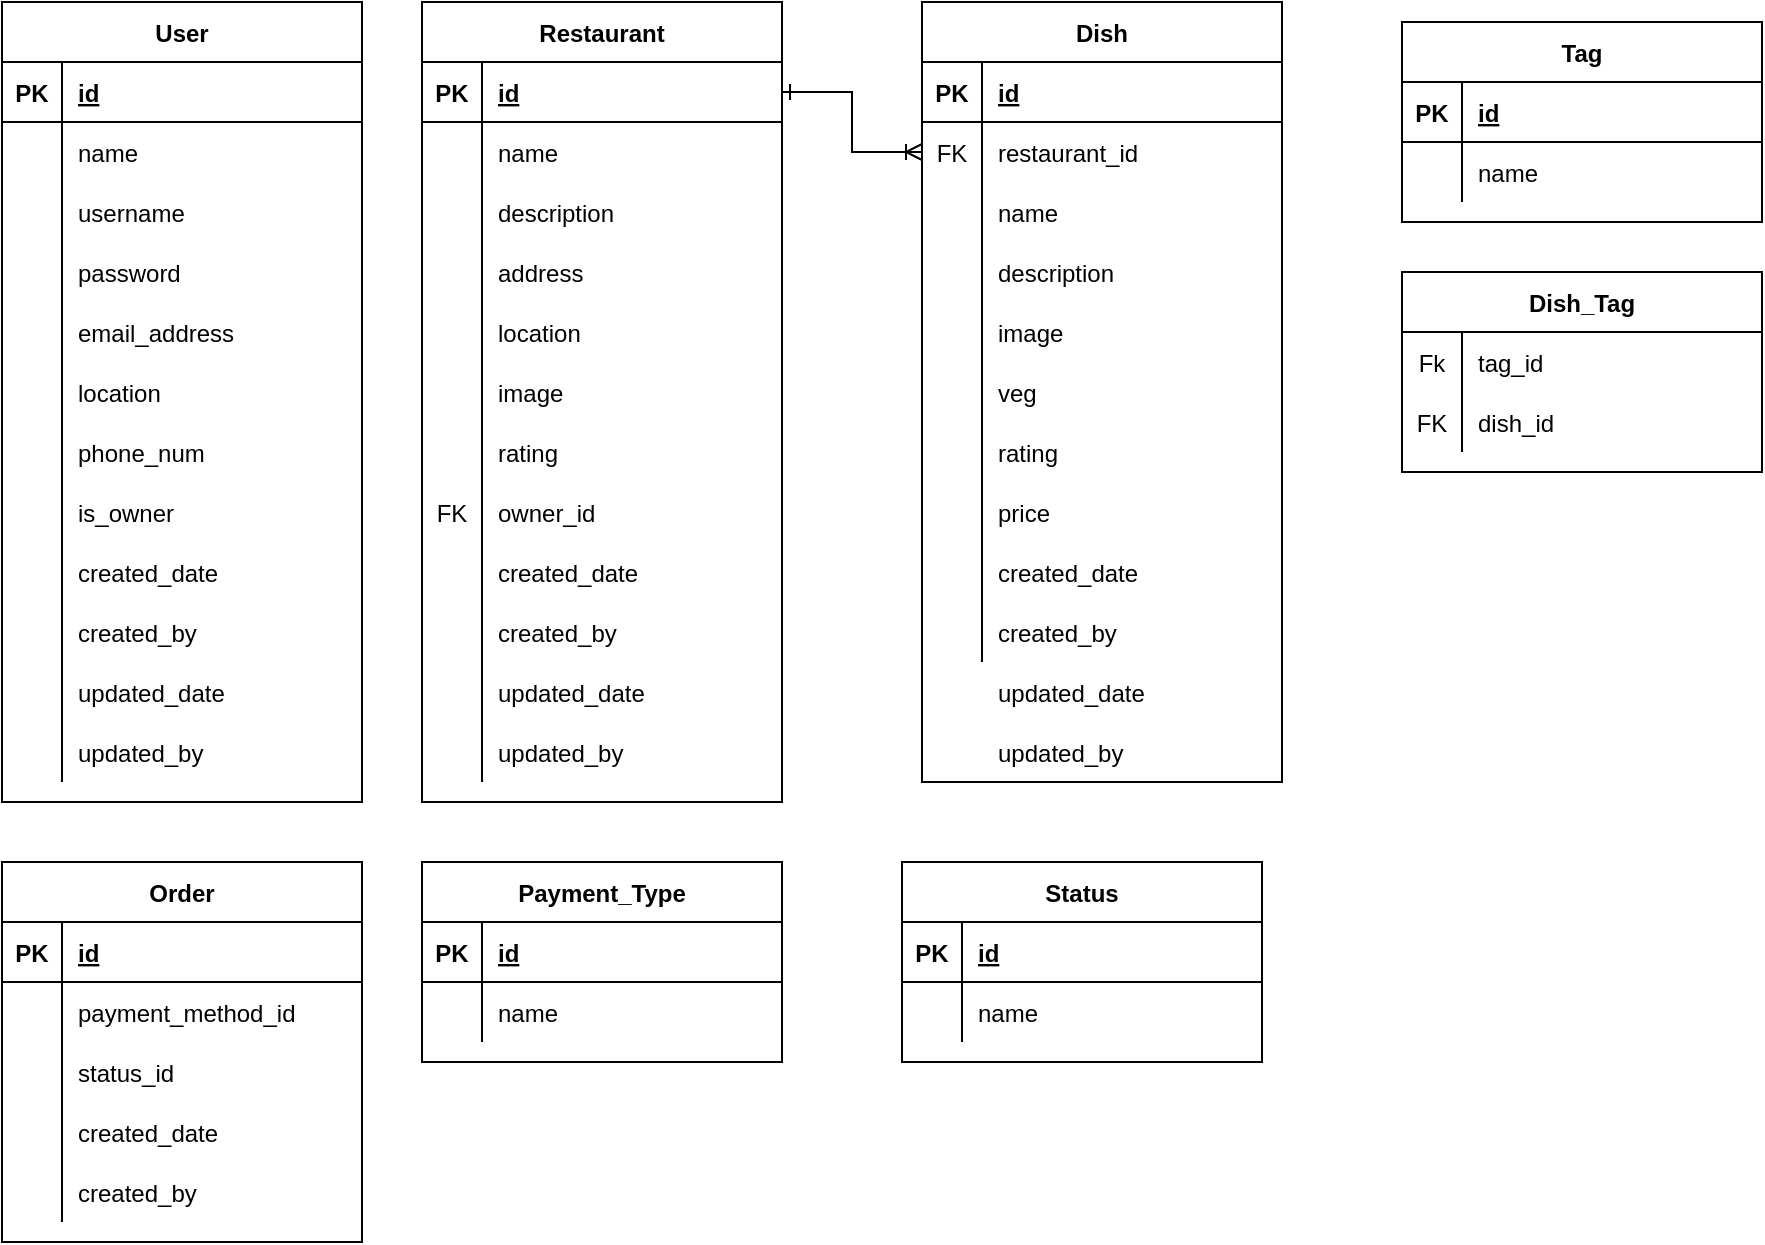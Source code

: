 <mxfile version="14.9.6" type="device"><diagram id="C5RBs43oDa-KdzZeNtuy" name="Page-1"><mxGraphModel dx="868" dy="482" grid="1" gridSize="10" guides="1" tooltips="1" connect="1" arrows="1" fold="1" page="1" pageScale="1" pageWidth="827" pageHeight="1169" math="0" shadow="0"><root><mxCell id="WIyWlLk6GJQsqaUBKTNV-0"/><mxCell id="WIyWlLk6GJQsqaUBKTNV-1" parent="WIyWlLk6GJQsqaUBKTNV-0"/><mxCell id="kTjpknRmff8qgDWL8AG6-32" value="User" style="shape=table;startSize=30;container=1;collapsible=1;childLayout=tableLayout;fixedRows=1;rowLines=0;fontStyle=1;align=center;resizeLast=1;" parent="WIyWlLk6GJQsqaUBKTNV-1" vertex="1"><mxGeometry x="60" y="10" width="180" height="400" as="geometry"/></mxCell><mxCell id="kTjpknRmff8qgDWL8AG6-33" value="" style="shape=partialRectangle;collapsible=0;dropTarget=0;pointerEvents=0;fillColor=none;top=0;left=0;bottom=1;right=0;points=[[0,0.5],[1,0.5]];portConstraint=eastwest;" parent="kTjpknRmff8qgDWL8AG6-32" vertex="1"><mxGeometry y="30" width="180" height="30" as="geometry"/></mxCell><mxCell id="kTjpknRmff8qgDWL8AG6-34" value="PK" style="shape=partialRectangle;connectable=0;fillColor=none;top=0;left=0;bottom=0;right=0;fontStyle=1;overflow=hidden;" parent="kTjpknRmff8qgDWL8AG6-33" vertex="1"><mxGeometry width="30" height="30" as="geometry"/></mxCell><mxCell id="kTjpknRmff8qgDWL8AG6-35" value="id" style="shape=partialRectangle;connectable=0;fillColor=none;top=0;left=0;bottom=0;right=0;align=left;spacingLeft=6;fontStyle=5;overflow=hidden;" parent="kTjpknRmff8qgDWL8AG6-33" vertex="1"><mxGeometry x="30" width="150" height="30" as="geometry"/></mxCell><mxCell id="kTjpknRmff8qgDWL8AG6-36" value="" style="shape=partialRectangle;collapsible=0;dropTarget=0;pointerEvents=0;fillColor=none;top=0;left=0;bottom=0;right=0;points=[[0,0.5],[1,0.5]];portConstraint=eastwest;" parent="kTjpknRmff8qgDWL8AG6-32" vertex="1"><mxGeometry y="60" width="180" height="30" as="geometry"/></mxCell><mxCell id="kTjpknRmff8qgDWL8AG6-37" value="" style="shape=partialRectangle;connectable=0;fillColor=none;top=0;left=0;bottom=0;right=0;editable=1;overflow=hidden;" parent="kTjpknRmff8qgDWL8AG6-36" vertex="1"><mxGeometry width="30" height="30" as="geometry"/></mxCell><mxCell id="kTjpknRmff8qgDWL8AG6-38" value="name" style="shape=partialRectangle;connectable=0;fillColor=none;top=0;left=0;bottom=0;right=0;align=left;spacingLeft=6;overflow=hidden;" parent="kTjpknRmff8qgDWL8AG6-36" vertex="1"><mxGeometry x="30" width="150" height="30" as="geometry"/></mxCell><mxCell id="kTjpknRmff8qgDWL8AG6-39" value="" style="shape=partialRectangle;collapsible=0;dropTarget=0;pointerEvents=0;fillColor=none;top=0;left=0;bottom=0;right=0;points=[[0,0.5],[1,0.5]];portConstraint=eastwest;" parent="kTjpknRmff8qgDWL8AG6-32" vertex="1"><mxGeometry y="90" width="180" height="30" as="geometry"/></mxCell><mxCell id="kTjpknRmff8qgDWL8AG6-40" value="" style="shape=partialRectangle;connectable=0;fillColor=none;top=0;left=0;bottom=0;right=0;editable=1;overflow=hidden;" parent="kTjpknRmff8qgDWL8AG6-39" vertex="1"><mxGeometry width="30" height="30" as="geometry"/></mxCell><mxCell id="kTjpknRmff8qgDWL8AG6-41" value="username" style="shape=partialRectangle;connectable=0;fillColor=none;top=0;left=0;bottom=0;right=0;align=left;spacingLeft=6;overflow=hidden;" parent="kTjpknRmff8qgDWL8AG6-39" vertex="1"><mxGeometry x="30" width="150" height="30" as="geometry"/></mxCell><mxCell id="kTjpknRmff8qgDWL8AG6-42" value="" style="shape=partialRectangle;collapsible=0;dropTarget=0;pointerEvents=0;fillColor=none;top=0;left=0;bottom=0;right=0;points=[[0,0.5],[1,0.5]];portConstraint=eastwest;" parent="kTjpknRmff8qgDWL8AG6-32" vertex="1"><mxGeometry y="120" width="180" height="30" as="geometry"/></mxCell><mxCell id="kTjpknRmff8qgDWL8AG6-43" value="" style="shape=partialRectangle;connectable=0;fillColor=none;top=0;left=0;bottom=0;right=0;editable=1;overflow=hidden;" parent="kTjpknRmff8qgDWL8AG6-42" vertex="1"><mxGeometry width="30" height="30" as="geometry"/></mxCell><mxCell id="kTjpknRmff8qgDWL8AG6-44" value="password" style="shape=partialRectangle;connectable=0;fillColor=none;top=0;left=0;bottom=0;right=0;align=left;spacingLeft=6;overflow=hidden;" parent="kTjpknRmff8qgDWL8AG6-42" vertex="1"><mxGeometry x="30" width="150" height="30" as="geometry"/></mxCell><mxCell id="kTjpknRmff8qgDWL8AG6-45" style="shape=partialRectangle;collapsible=0;dropTarget=0;pointerEvents=0;fillColor=none;top=0;left=0;bottom=0;right=0;points=[[0,0.5],[1,0.5]];portConstraint=eastwest;" parent="kTjpknRmff8qgDWL8AG6-32" vertex="1"><mxGeometry y="150" width="180" height="30" as="geometry"/></mxCell><mxCell id="kTjpknRmff8qgDWL8AG6-46" style="shape=partialRectangle;connectable=0;fillColor=none;top=0;left=0;bottom=0;right=0;editable=1;overflow=hidden;" parent="kTjpknRmff8qgDWL8AG6-45" vertex="1"><mxGeometry width="30" height="30" as="geometry"/></mxCell><mxCell id="kTjpknRmff8qgDWL8AG6-47" value="email_address" style="shape=partialRectangle;connectable=0;fillColor=none;top=0;left=0;bottom=0;right=0;align=left;spacingLeft=6;overflow=hidden;" parent="kTjpknRmff8qgDWL8AG6-45" vertex="1"><mxGeometry x="30" width="150" height="30" as="geometry"/></mxCell><mxCell id="kTjpknRmff8qgDWL8AG6-94" style="shape=partialRectangle;collapsible=0;dropTarget=0;pointerEvents=0;fillColor=none;top=0;left=0;bottom=0;right=0;points=[[0,0.5],[1,0.5]];portConstraint=eastwest;" parent="kTjpknRmff8qgDWL8AG6-32" vertex="1"><mxGeometry y="180" width="180" height="30" as="geometry"/></mxCell><mxCell id="kTjpknRmff8qgDWL8AG6-95" style="shape=partialRectangle;connectable=0;fillColor=none;top=0;left=0;bottom=0;right=0;editable=1;overflow=hidden;" parent="kTjpknRmff8qgDWL8AG6-94" vertex="1"><mxGeometry width="30" height="30" as="geometry"/></mxCell><mxCell id="kTjpknRmff8qgDWL8AG6-96" value="location" style="shape=partialRectangle;connectable=0;fillColor=none;top=0;left=0;bottom=0;right=0;align=left;spacingLeft=6;overflow=hidden;" parent="kTjpknRmff8qgDWL8AG6-94" vertex="1"><mxGeometry x="30" width="150" height="30" as="geometry"/></mxCell><mxCell id="kTjpknRmff8qgDWL8AG6-48" style="shape=partialRectangle;collapsible=0;dropTarget=0;pointerEvents=0;fillColor=none;top=0;left=0;bottom=0;right=0;points=[[0,0.5],[1,0.5]];portConstraint=eastwest;" parent="kTjpknRmff8qgDWL8AG6-32" vertex="1"><mxGeometry y="210" width="180" height="30" as="geometry"/></mxCell><mxCell id="kTjpknRmff8qgDWL8AG6-49" style="shape=partialRectangle;connectable=0;fillColor=none;top=0;left=0;bottom=0;right=0;editable=1;overflow=hidden;" parent="kTjpknRmff8qgDWL8AG6-48" vertex="1"><mxGeometry width="30" height="30" as="geometry"/></mxCell><mxCell id="kTjpknRmff8qgDWL8AG6-50" value="phone_num" style="shape=partialRectangle;connectable=0;fillColor=none;top=0;left=0;bottom=0;right=0;align=left;spacingLeft=6;overflow=hidden;" parent="kTjpknRmff8qgDWL8AG6-48" vertex="1"><mxGeometry x="30" width="150" height="30" as="geometry"/></mxCell><mxCell id="kTjpknRmff8qgDWL8AG6-200" style="shape=partialRectangle;collapsible=0;dropTarget=0;pointerEvents=0;fillColor=none;top=0;left=0;bottom=0;right=0;points=[[0,0.5],[1,0.5]];portConstraint=eastwest;" parent="kTjpknRmff8qgDWL8AG6-32" vertex="1"><mxGeometry y="240" width="180" height="30" as="geometry"/></mxCell><mxCell id="kTjpknRmff8qgDWL8AG6-201" style="shape=partialRectangle;connectable=0;fillColor=none;top=0;left=0;bottom=0;right=0;editable=1;overflow=hidden;" parent="kTjpknRmff8qgDWL8AG6-200" vertex="1"><mxGeometry width="30" height="30" as="geometry"/></mxCell><mxCell id="kTjpknRmff8qgDWL8AG6-202" value="is_owner" style="shape=partialRectangle;connectable=0;fillColor=none;top=0;left=0;bottom=0;right=0;align=left;spacingLeft=6;overflow=hidden;" parent="kTjpknRmff8qgDWL8AG6-200" vertex="1"><mxGeometry x="30" width="150" height="30" as="geometry"/></mxCell><mxCell id="kTjpknRmff8qgDWL8AG6-51" style="shape=partialRectangle;collapsible=0;dropTarget=0;pointerEvents=0;fillColor=none;top=0;left=0;bottom=0;right=0;points=[[0,0.5],[1,0.5]];portConstraint=eastwest;" parent="kTjpknRmff8qgDWL8AG6-32" vertex="1"><mxGeometry y="270" width="180" height="30" as="geometry"/></mxCell><mxCell id="kTjpknRmff8qgDWL8AG6-52" style="shape=partialRectangle;connectable=0;fillColor=none;top=0;left=0;bottom=0;right=0;editable=1;overflow=hidden;" parent="kTjpknRmff8qgDWL8AG6-51" vertex="1"><mxGeometry width="30" height="30" as="geometry"/></mxCell><mxCell id="kTjpknRmff8qgDWL8AG6-53" value="created_date" style="shape=partialRectangle;connectable=0;fillColor=none;top=0;left=0;bottom=0;right=0;align=left;spacingLeft=6;overflow=hidden;" parent="kTjpknRmff8qgDWL8AG6-51" vertex="1"><mxGeometry x="30" width="150" height="30" as="geometry"/></mxCell><mxCell id="kTjpknRmff8qgDWL8AG6-54" style="shape=partialRectangle;collapsible=0;dropTarget=0;pointerEvents=0;fillColor=none;top=0;left=0;bottom=0;right=0;points=[[0,0.5],[1,0.5]];portConstraint=eastwest;" parent="kTjpknRmff8qgDWL8AG6-32" vertex="1"><mxGeometry y="300" width="180" height="30" as="geometry"/></mxCell><mxCell id="kTjpknRmff8qgDWL8AG6-55" style="shape=partialRectangle;connectable=0;fillColor=none;top=0;left=0;bottom=0;right=0;editable=1;overflow=hidden;" parent="kTjpknRmff8qgDWL8AG6-54" vertex="1"><mxGeometry width="30" height="30" as="geometry"/></mxCell><mxCell id="kTjpknRmff8qgDWL8AG6-56" value="created_by" style="shape=partialRectangle;connectable=0;fillColor=none;top=0;left=0;bottom=0;right=0;align=left;spacingLeft=6;overflow=hidden;" parent="kTjpknRmff8qgDWL8AG6-54" vertex="1"><mxGeometry x="30" width="150" height="30" as="geometry"/></mxCell><mxCell id="kTjpknRmff8qgDWL8AG6-57" style="shape=partialRectangle;collapsible=0;dropTarget=0;pointerEvents=0;fillColor=none;top=0;left=0;bottom=0;right=0;points=[[0,0.5],[1,0.5]];portConstraint=eastwest;" parent="kTjpknRmff8qgDWL8AG6-32" vertex="1"><mxGeometry y="330" width="180" height="30" as="geometry"/></mxCell><mxCell id="kTjpknRmff8qgDWL8AG6-58" style="shape=partialRectangle;connectable=0;fillColor=none;top=0;left=0;bottom=0;right=0;editable=1;overflow=hidden;" parent="kTjpknRmff8qgDWL8AG6-57" vertex="1"><mxGeometry width="30" height="30" as="geometry"/></mxCell><mxCell id="kTjpknRmff8qgDWL8AG6-59" value="updated_date" style="shape=partialRectangle;connectable=0;fillColor=none;top=0;left=0;bottom=0;right=0;align=left;spacingLeft=6;overflow=hidden;" parent="kTjpknRmff8qgDWL8AG6-57" vertex="1"><mxGeometry x="30" width="150" height="30" as="geometry"/></mxCell><mxCell id="kTjpknRmff8qgDWL8AG6-60" style="shape=partialRectangle;collapsible=0;dropTarget=0;pointerEvents=0;fillColor=none;top=0;left=0;bottom=0;right=0;points=[[0,0.5],[1,0.5]];portConstraint=eastwest;" parent="kTjpknRmff8qgDWL8AG6-32" vertex="1"><mxGeometry y="360" width="180" height="30" as="geometry"/></mxCell><mxCell id="kTjpknRmff8qgDWL8AG6-61" style="shape=partialRectangle;connectable=0;fillColor=none;top=0;left=0;bottom=0;right=0;editable=1;overflow=hidden;" parent="kTjpknRmff8qgDWL8AG6-60" vertex="1"><mxGeometry width="30" height="30" as="geometry"/></mxCell><mxCell id="kTjpknRmff8qgDWL8AG6-62" value="updated_by" style="shape=partialRectangle;connectable=0;fillColor=none;top=0;left=0;bottom=0;right=0;align=left;spacingLeft=6;overflow=hidden;" parent="kTjpknRmff8qgDWL8AG6-60" vertex="1"><mxGeometry x="30" width="150" height="30" as="geometry"/></mxCell><mxCell id="kTjpknRmff8qgDWL8AG6-63" value="Restaurant" style="shape=table;startSize=30;container=1;collapsible=1;childLayout=tableLayout;fixedRows=1;rowLines=0;fontStyle=1;align=center;resizeLast=1;" parent="WIyWlLk6GJQsqaUBKTNV-1" vertex="1"><mxGeometry x="270" y="10" width="180" height="400" as="geometry"/></mxCell><mxCell id="kTjpknRmff8qgDWL8AG6-64" value="" style="shape=partialRectangle;collapsible=0;dropTarget=0;pointerEvents=0;fillColor=none;top=0;left=0;bottom=1;right=0;points=[[0,0.5],[1,0.5]];portConstraint=eastwest;" parent="kTjpknRmff8qgDWL8AG6-63" vertex="1"><mxGeometry y="30" width="180" height="30" as="geometry"/></mxCell><mxCell id="kTjpknRmff8qgDWL8AG6-65" value="PK" style="shape=partialRectangle;connectable=0;fillColor=none;top=0;left=0;bottom=0;right=0;fontStyle=1;overflow=hidden;" parent="kTjpknRmff8qgDWL8AG6-64" vertex="1"><mxGeometry width="30" height="30" as="geometry"/></mxCell><mxCell id="kTjpknRmff8qgDWL8AG6-66" value="id" style="shape=partialRectangle;connectable=0;fillColor=none;top=0;left=0;bottom=0;right=0;align=left;spacingLeft=6;fontStyle=5;overflow=hidden;" parent="kTjpknRmff8qgDWL8AG6-64" vertex="1"><mxGeometry x="30" width="150" height="30" as="geometry"/></mxCell><mxCell id="kTjpknRmff8qgDWL8AG6-67" value="" style="shape=partialRectangle;collapsible=0;dropTarget=0;pointerEvents=0;fillColor=none;top=0;left=0;bottom=0;right=0;points=[[0,0.5],[1,0.5]];portConstraint=eastwest;" parent="kTjpknRmff8qgDWL8AG6-63" vertex="1"><mxGeometry y="60" width="180" height="30" as="geometry"/></mxCell><mxCell id="kTjpknRmff8qgDWL8AG6-68" value="" style="shape=partialRectangle;connectable=0;fillColor=none;top=0;left=0;bottom=0;right=0;editable=1;overflow=hidden;" parent="kTjpknRmff8qgDWL8AG6-67" vertex="1"><mxGeometry width="30" height="30" as="geometry"/></mxCell><mxCell id="kTjpknRmff8qgDWL8AG6-69" value="name" style="shape=partialRectangle;connectable=0;fillColor=none;top=0;left=0;bottom=0;right=0;align=left;spacingLeft=6;overflow=hidden;" parent="kTjpknRmff8qgDWL8AG6-67" vertex="1"><mxGeometry x="30" width="150" height="30" as="geometry"/></mxCell><mxCell id="kTjpknRmff8qgDWL8AG6-70" value="" style="shape=partialRectangle;collapsible=0;dropTarget=0;pointerEvents=0;fillColor=none;top=0;left=0;bottom=0;right=0;points=[[0,0.5],[1,0.5]];portConstraint=eastwest;" parent="kTjpknRmff8qgDWL8AG6-63" vertex="1"><mxGeometry y="90" width="180" height="30" as="geometry"/></mxCell><mxCell id="kTjpknRmff8qgDWL8AG6-71" value="" style="shape=partialRectangle;connectable=0;fillColor=none;top=0;left=0;bottom=0;right=0;editable=1;overflow=hidden;" parent="kTjpknRmff8qgDWL8AG6-70" vertex="1"><mxGeometry width="30" height="30" as="geometry"/></mxCell><mxCell id="kTjpknRmff8qgDWL8AG6-72" value="description" style="shape=partialRectangle;connectable=0;fillColor=none;top=0;left=0;bottom=0;right=0;align=left;spacingLeft=6;overflow=hidden;" parent="kTjpknRmff8qgDWL8AG6-70" vertex="1"><mxGeometry x="30" width="150" height="30" as="geometry"/></mxCell><mxCell id="kTjpknRmff8qgDWL8AG6-73" value="" style="shape=partialRectangle;collapsible=0;dropTarget=0;pointerEvents=0;fillColor=none;top=0;left=0;bottom=0;right=0;points=[[0,0.5],[1,0.5]];portConstraint=eastwest;" parent="kTjpknRmff8qgDWL8AG6-63" vertex="1"><mxGeometry y="120" width="180" height="30" as="geometry"/></mxCell><mxCell id="kTjpknRmff8qgDWL8AG6-74" value="" style="shape=partialRectangle;connectable=0;fillColor=none;top=0;left=0;bottom=0;right=0;editable=1;overflow=hidden;" parent="kTjpknRmff8qgDWL8AG6-73" vertex="1"><mxGeometry width="30" height="30" as="geometry"/></mxCell><mxCell id="kTjpknRmff8qgDWL8AG6-75" value="address" style="shape=partialRectangle;connectable=0;fillColor=none;top=0;left=0;bottom=0;right=0;align=left;spacingLeft=6;overflow=hidden;" parent="kTjpknRmff8qgDWL8AG6-73" vertex="1"><mxGeometry x="30" width="150" height="30" as="geometry"/></mxCell><mxCell id="kTjpknRmff8qgDWL8AG6-283" style="shape=partialRectangle;collapsible=0;dropTarget=0;pointerEvents=0;fillColor=none;top=0;left=0;bottom=0;right=0;points=[[0,0.5],[1,0.5]];portConstraint=eastwest;" parent="kTjpknRmff8qgDWL8AG6-63" vertex="1"><mxGeometry y="150" width="180" height="30" as="geometry"/></mxCell><mxCell id="kTjpknRmff8qgDWL8AG6-284" style="shape=partialRectangle;connectable=0;fillColor=none;top=0;left=0;bottom=0;right=0;editable=1;overflow=hidden;" parent="kTjpknRmff8qgDWL8AG6-283" vertex="1"><mxGeometry width="30" height="30" as="geometry"/></mxCell><mxCell id="kTjpknRmff8qgDWL8AG6-285" value="location" style="shape=partialRectangle;connectable=0;fillColor=none;top=0;left=0;bottom=0;right=0;align=left;spacingLeft=6;overflow=hidden;" parent="kTjpknRmff8qgDWL8AG6-283" vertex="1"><mxGeometry x="30" width="150" height="30" as="geometry"/></mxCell><mxCell id="kTjpknRmff8qgDWL8AG6-76" style="shape=partialRectangle;collapsible=0;dropTarget=0;pointerEvents=0;fillColor=none;top=0;left=0;bottom=0;right=0;points=[[0,0.5],[1,0.5]];portConstraint=eastwest;" parent="kTjpknRmff8qgDWL8AG6-63" vertex="1"><mxGeometry y="180" width="180" height="30" as="geometry"/></mxCell><mxCell id="kTjpknRmff8qgDWL8AG6-77" style="shape=partialRectangle;connectable=0;fillColor=none;top=0;left=0;bottom=0;right=0;editable=1;overflow=hidden;" parent="kTjpknRmff8qgDWL8AG6-76" vertex="1"><mxGeometry width="30" height="30" as="geometry"/></mxCell><mxCell id="kTjpknRmff8qgDWL8AG6-78" value="image" style="shape=partialRectangle;connectable=0;fillColor=none;top=0;left=0;bottom=0;right=0;align=left;spacingLeft=6;overflow=hidden;" parent="kTjpknRmff8qgDWL8AG6-76" vertex="1"><mxGeometry x="30" width="150" height="30" as="geometry"/></mxCell><mxCell id="kTjpknRmff8qgDWL8AG6-79" style="shape=partialRectangle;collapsible=0;dropTarget=0;pointerEvents=0;fillColor=none;top=0;left=0;bottom=0;right=0;points=[[0,0.5],[1,0.5]];portConstraint=eastwest;" parent="kTjpknRmff8qgDWL8AG6-63" vertex="1"><mxGeometry y="210" width="180" height="30" as="geometry"/></mxCell><mxCell id="kTjpknRmff8qgDWL8AG6-80" style="shape=partialRectangle;connectable=0;fillColor=none;top=0;left=0;bottom=0;right=0;editable=1;overflow=hidden;" parent="kTjpknRmff8qgDWL8AG6-79" vertex="1"><mxGeometry width="30" height="30" as="geometry"/></mxCell><mxCell id="kTjpknRmff8qgDWL8AG6-81" value="rating" style="shape=partialRectangle;connectable=0;fillColor=none;top=0;left=0;bottom=0;right=0;align=left;spacingLeft=6;overflow=hidden;" parent="kTjpknRmff8qgDWL8AG6-79" vertex="1"><mxGeometry x="30" width="150" height="30" as="geometry"/></mxCell><mxCell id="kTjpknRmff8qgDWL8AG6-203" style="shape=partialRectangle;collapsible=0;dropTarget=0;pointerEvents=0;fillColor=none;top=0;left=0;bottom=0;right=0;points=[[0,0.5],[1,0.5]];portConstraint=eastwest;" parent="kTjpknRmff8qgDWL8AG6-63" vertex="1"><mxGeometry y="240" width="180" height="30" as="geometry"/></mxCell><mxCell id="kTjpknRmff8qgDWL8AG6-204" value="FK" style="shape=partialRectangle;connectable=0;fillColor=none;top=0;left=0;bottom=0;right=0;editable=1;overflow=hidden;" parent="kTjpknRmff8qgDWL8AG6-203" vertex="1"><mxGeometry width="30" height="30" as="geometry"/></mxCell><mxCell id="kTjpknRmff8qgDWL8AG6-205" value="owner_id" style="shape=partialRectangle;connectable=0;fillColor=none;top=0;left=0;bottom=0;right=0;align=left;spacingLeft=6;overflow=hidden;" parent="kTjpknRmff8qgDWL8AG6-203" vertex="1"><mxGeometry x="30" width="150" height="30" as="geometry"/></mxCell><mxCell id="kTjpknRmff8qgDWL8AG6-82" style="shape=partialRectangle;collapsible=0;dropTarget=0;pointerEvents=0;fillColor=none;top=0;left=0;bottom=0;right=0;points=[[0,0.5],[1,0.5]];portConstraint=eastwest;" parent="kTjpknRmff8qgDWL8AG6-63" vertex="1"><mxGeometry y="270" width="180" height="30" as="geometry"/></mxCell><mxCell id="kTjpknRmff8qgDWL8AG6-83" style="shape=partialRectangle;connectable=0;fillColor=none;top=0;left=0;bottom=0;right=0;editable=1;overflow=hidden;" parent="kTjpknRmff8qgDWL8AG6-82" vertex="1"><mxGeometry width="30" height="30" as="geometry"/></mxCell><mxCell id="kTjpknRmff8qgDWL8AG6-84" value="created_date" style="shape=partialRectangle;connectable=0;fillColor=none;top=0;left=0;bottom=0;right=0;align=left;spacingLeft=6;overflow=hidden;" parent="kTjpknRmff8qgDWL8AG6-82" vertex="1"><mxGeometry x="30" width="150" height="30" as="geometry"/></mxCell><mxCell id="kTjpknRmff8qgDWL8AG6-85" style="shape=partialRectangle;collapsible=0;dropTarget=0;pointerEvents=0;fillColor=none;top=0;left=0;bottom=0;right=0;points=[[0,0.5],[1,0.5]];portConstraint=eastwest;" parent="kTjpknRmff8qgDWL8AG6-63" vertex="1"><mxGeometry y="300" width="180" height="30" as="geometry"/></mxCell><mxCell id="kTjpknRmff8qgDWL8AG6-86" style="shape=partialRectangle;connectable=0;fillColor=none;top=0;left=0;bottom=0;right=0;editable=1;overflow=hidden;" parent="kTjpknRmff8qgDWL8AG6-85" vertex="1"><mxGeometry width="30" height="30" as="geometry"/></mxCell><mxCell id="kTjpknRmff8qgDWL8AG6-87" value="created_by" style="shape=partialRectangle;connectable=0;fillColor=none;top=0;left=0;bottom=0;right=0;align=left;spacingLeft=6;overflow=hidden;" parent="kTjpknRmff8qgDWL8AG6-85" vertex="1"><mxGeometry x="30" width="150" height="30" as="geometry"/></mxCell><mxCell id="kTjpknRmff8qgDWL8AG6-88" style="shape=partialRectangle;collapsible=0;dropTarget=0;pointerEvents=0;fillColor=none;top=0;left=0;bottom=0;right=0;points=[[0,0.5],[1,0.5]];portConstraint=eastwest;" parent="kTjpknRmff8qgDWL8AG6-63" vertex="1"><mxGeometry y="330" width="180" height="30" as="geometry"/></mxCell><mxCell id="kTjpknRmff8qgDWL8AG6-89" style="shape=partialRectangle;connectable=0;fillColor=none;top=0;left=0;bottom=0;right=0;editable=1;overflow=hidden;" parent="kTjpknRmff8qgDWL8AG6-88" vertex="1"><mxGeometry width="30" height="30" as="geometry"/></mxCell><mxCell id="kTjpknRmff8qgDWL8AG6-90" value="updated_date" style="shape=partialRectangle;connectable=0;fillColor=none;top=0;left=0;bottom=0;right=0;align=left;spacingLeft=6;overflow=hidden;" parent="kTjpknRmff8qgDWL8AG6-88" vertex="1"><mxGeometry x="30" width="150" height="30" as="geometry"/></mxCell><mxCell id="kTjpknRmff8qgDWL8AG6-91" style="shape=partialRectangle;collapsible=0;dropTarget=0;pointerEvents=0;fillColor=none;top=0;left=0;bottom=0;right=0;points=[[0,0.5],[1,0.5]];portConstraint=eastwest;" parent="kTjpknRmff8qgDWL8AG6-63" vertex="1"><mxGeometry y="360" width="180" height="30" as="geometry"/></mxCell><mxCell id="kTjpknRmff8qgDWL8AG6-92" style="shape=partialRectangle;connectable=0;fillColor=none;top=0;left=0;bottom=0;right=0;editable=1;overflow=hidden;" parent="kTjpknRmff8qgDWL8AG6-91" vertex="1"><mxGeometry width="30" height="30" as="geometry"/></mxCell><mxCell id="kTjpknRmff8qgDWL8AG6-93" value="updated_by" style="shape=partialRectangle;connectable=0;fillColor=none;top=0;left=0;bottom=0;right=0;align=left;spacingLeft=6;overflow=hidden;" parent="kTjpknRmff8qgDWL8AG6-91" vertex="1"><mxGeometry x="30" width="150" height="30" as="geometry"/></mxCell><mxCell id="kTjpknRmff8qgDWL8AG6-97" value="Dish" style="shape=table;startSize=30;container=1;collapsible=1;childLayout=tableLayout;fixedRows=1;rowLines=0;fontStyle=1;align=center;resizeLast=1;" parent="WIyWlLk6GJQsqaUBKTNV-1" vertex="1"><mxGeometry x="520" y="10" width="180" height="390" as="geometry"/></mxCell><mxCell id="kTjpknRmff8qgDWL8AG6-98" value="" style="shape=partialRectangle;collapsible=0;dropTarget=0;pointerEvents=0;fillColor=none;top=0;left=0;bottom=1;right=0;points=[[0,0.5],[1,0.5]];portConstraint=eastwest;" parent="kTjpknRmff8qgDWL8AG6-97" vertex="1"><mxGeometry y="30" width="180" height="30" as="geometry"/></mxCell><mxCell id="kTjpknRmff8qgDWL8AG6-99" value="PK" style="shape=partialRectangle;connectable=0;fillColor=none;top=0;left=0;bottom=0;right=0;fontStyle=1;overflow=hidden;" parent="kTjpknRmff8qgDWL8AG6-98" vertex="1"><mxGeometry width="30" height="30" as="geometry"/></mxCell><mxCell id="kTjpknRmff8qgDWL8AG6-100" value="id" style="shape=partialRectangle;connectable=0;fillColor=none;top=0;left=0;bottom=0;right=0;align=left;spacingLeft=6;fontStyle=5;overflow=hidden;" parent="kTjpknRmff8qgDWL8AG6-98" vertex="1"><mxGeometry x="30" width="150" height="30" as="geometry"/></mxCell><mxCell id="kTjpknRmff8qgDWL8AG6-104" value="" style="shape=partialRectangle;collapsible=0;dropTarget=0;pointerEvents=0;fillColor=none;top=0;left=0;bottom=0;right=0;points=[[0,0.5],[1,0.5]];portConstraint=eastwest;" parent="kTjpknRmff8qgDWL8AG6-97" vertex="1"><mxGeometry y="60" width="180" height="30" as="geometry"/></mxCell><mxCell id="kTjpknRmff8qgDWL8AG6-105" value="FK" style="shape=partialRectangle;connectable=0;fillColor=none;top=0;left=0;bottom=0;right=0;editable=1;overflow=hidden;" parent="kTjpknRmff8qgDWL8AG6-104" vertex="1"><mxGeometry width="30" height="30" as="geometry"/></mxCell><mxCell id="kTjpknRmff8qgDWL8AG6-106" value="restaurant_id" style="shape=partialRectangle;connectable=0;fillColor=none;top=0;left=0;bottom=0;right=0;align=left;spacingLeft=6;overflow=hidden;" parent="kTjpknRmff8qgDWL8AG6-104" vertex="1"><mxGeometry x="30" width="150" height="30" as="geometry"/></mxCell><mxCell id="kTjpknRmff8qgDWL8AG6-150" style="shape=partialRectangle;collapsible=0;dropTarget=0;pointerEvents=0;fillColor=none;top=0;left=0;bottom=0;right=0;points=[[0,0.5],[1,0.5]];portConstraint=eastwest;" parent="kTjpknRmff8qgDWL8AG6-97" vertex="1"><mxGeometry y="90" width="180" height="30" as="geometry"/></mxCell><mxCell id="kTjpknRmff8qgDWL8AG6-151" style="shape=partialRectangle;connectable=0;fillColor=none;top=0;left=0;bottom=0;right=0;editable=1;overflow=hidden;" parent="kTjpknRmff8qgDWL8AG6-150" vertex="1"><mxGeometry width="30" height="30" as="geometry"/></mxCell><mxCell id="kTjpknRmff8qgDWL8AG6-152" value="name" style="shape=partialRectangle;connectable=0;fillColor=none;top=0;left=0;bottom=0;right=0;align=left;spacingLeft=6;overflow=hidden;" parent="kTjpknRmff8qgDWL8AG6-150" vertex="1"><mxGeometry x="30" width="150" height="30" as="geometry"/></mxCell><mxCell id="kTjpknRmff8qgDWL8AG6-147" style="shape=partialRectangle;collapsible=0;dropTarget=0;pointerEvents=0;fillColor=none;top=0;left=0;bottom=0;right=0;points=[[0,0.5],[1,0.5]];portConstraint=eastwest;" parent="kTjpknRmff8qgDWL8AG6-97" vertex="1"><mxGeometry y="120" width="180" height="30" as="geometry"/></mxCell><mxCell id="kTjpknRmff8qgDWL8AG6-148" style="shape=partialRectangle;connectable=0;fillColor=none;top=0;left=0;bottom=0;right=0;editable=1;overflow=hidden;" parent="kTjpknRmff8qgDWL8AG6-147" vertex="1"><mxGeometry width="30" height="30" as="geometry"/></mxCell><mxCell id="kTjpknRmff8qgDWL8AG6-149" value="description" style="shape=partialRectangle;connectable=0;fillColor=none;top=0;left=0;bottom=0;right=0;align=left;spacingLeft=6;overflow=hidden;" parent="kTjpknRmff8qgDWL8AG6-147" vertex="1"><mxGeometry x="30" width="150" height="30" as="geometry"/></mxCell><mxCell id="kTjpknRmff8qgDWL8AG6-144" style="shape=partialRectangle;collapsible=0;dropTarget=0;pointerEvents=0;fillColor=none;top=0;left=0;bottom=0;right=0;points=[[0,0.5],[1,0.5]];portConstraint=eastwest;" parent="kTjpknRmff8qgDWL8AG6-97" vertex="1"><mxGeometry y="150" width="180" height="30" as="geometry"/></mxCell><mxCell id="kTjpknRmff8qgDWL8AG6-145" style="shape=partialRectangle;connectable=0;fillColor=none;top=0;left=0;bottom=0;right=0;editable=1;overflow=hidden;" parent="kTjpknRmff8qgDWL8AG6-144" vertex="1"><mxGeometry width="30" height="30" as="geometry"/></mxCell><mxCell id="kTjpknRmff8qgDWL8AG6-146" value="image" style="shape=partialRectangle;connectable=0;fillColor=none;top=0;left=0;bottom=0;right=0;align=left;spacingLeft=6;overflow=hidden;" parent="kTjpknRmff8qgDWL8AG6-144" vertex="1"><mxGeometry x="30" width="150" height="30" as="geometry"/></mxCell><mxCell id="kTjpknRmff8qgDWL8AG6-141" style="shape=partialRectangle;collapsible=0;dropTarget=0;pointerEvents=0;fillColor=none;top=0;left=0;bottom=0;right=0;points=[[0,0.5],[1,0.5]];portConstraint=eastwest;" parent="kTjpknRmff8qgDWL8AG6-97" vertex="1"><mxGeometry y="180" width="180" height="30" as="geometry"/></mxCell><mxCell id="kTjpknRmff8qgDWL8AG6-142" style="shape=partialRectangle;connectable=0;fillColor=none;top=0;left=0;bottom=0;right=0;editable=1;overflow=hidden;" parent="kTjpknRmff8qgDWL8AG6-141" vertex="1"><mxGeometry width="30" height="30" as="geometry"/></mxCell><mxCell id="kTjpknRmff8qgDWL8AG6-143" value="veg" style="shape=partialRectangle;connectable=0;fillColor=none;top=0;left=0;bottom=0;right=0;align=left;spacingLeft=6;overflow=hidden;" parent="kTjpknRmff8qgDWL8AG6-141" vertex="1"><mxGeometry x="30" width="150" height="30" as="geometry"/></mxCell><mxCell id="kTjpknRmff8qgDWL8AG6-138" style="shape=partialRectangle;collapsible=0;dropTarget=0;pointerEvents=0;fillColor=none;top=0;left=0;bottom=0;right=0;points=[[0,0.5],[1,0.5]];portConstraint=eastwest;" parent="kTjpknRmff8qgDWL8AG6-97" vertex="1"><mxGeometry y="210" width="180" height="30" as="geometry"/></mxCell><mxCell id="kTjpknRmff8qgDWL8AG6-139" style="shape=partialRectangle;connectable=0;fillColor=none;top=0;left=0;bottom=0;right=0;editable=1;overflow=hidden;" parent="kTjpknRmff8qgDWL8AG6-138" vertex="1"><mxGeometry width="30" height="30" as="geometry"/></mxCell><mxCell id="kTjpknRmff8qgDWL8AG6-140" value="rating" style="shape=partialRectangle;connectable=0;fillColor=none;top=0;left=0;bottom=0;right=0;align=left;spacingLeft=6;overflow=hidden;" parent="kTjpknRmff8qgDWL8AG6-138" vertex="1"><mxGeometry x="30" width="150" height="30" as="geometry"/></mxCell><mxCell id="kTjpknRmff8qgDWL8AG6-135" style="shape=partialRectangle;collapsible=0;dropTarget=0;pointerEvents=0;fillColor=none;top=0;left=0;bottom=0;right=0;points=[[0,0.5],[1,0.5]];portConstraint=eastwest;" parent="kTjpknRmff8qgDWL8AG6-97" vertex="1"><mxGeometry y="240" width="180" height="30" as="geometry"/></mxCell><mxCell id="kTjpknRmff8qgDWL8AG6-136" style="shape=partialRectangle;connectable=0;fillColor=none;top=0;left=0;bottom=0;right=0;editable=1;overflow=hidden;" parent="kTjpknRmff8qgDWL8AG6-135" vertex="1"><mxGeometry width="30" height="30" as="geometry"/></mxCell><mxCell id="kTjpknRmff8qgDWL8AG6-137" value="price" style="shape=partialRectangle;connectable=0;fillColor=none;top=0;left=0;bottom=0;right=0;align=left;spacingLeft=6;overflow=hidden;" parent="kTjpknRmff8qgDWL8AG6-135" vertex="1"><mxGeometry x="30" width="150" height="30" as="geometry"/></mxCell><mxCell id="kTjpknRmff8qgDWL8AG6-132" style="shape=partialRectangle;collapsible=0;dropTarget=0;pointerEvents=0;fillColor=none;top=0;left=0;bottom=0;right=0;points=[[0,0.5],[1,0.5]];portConstraint=eastwest;" parent="kTjpknRmff8qgDWL8AG6-97" vertex="1"><mxGeometry y="270" width="180" height="30" as="geometry"/></mxCell><mxCell id="kTjpknRmff8qgDWL8AG6-133" style="shape=partialRectangle;connectable=0;fillColor=none;top=0;left=0;bottom=0;right=0;editable=1;overflow=hidden;" parent="kTjpknRmff8qgDWL8AG6-132" vertex="1"><mxGeometry width="30" height="30" as="geometry"/></mxCell><mxCell id="kTjpknRmff8qgDWL8AG6-134" style="shape=partialRectangle;connectable=0;fillColor=none;top=0;left=0;bottom=0;right=0;align=left;spacingLeft=6;overflow=hidden;" parent="kTjpknRmff8qgDWL8AG6-132" vertex="1"><mxGeometry x="30" width="150" height="30" as="geometry"/></mxCell><mxCell id="kTjpknRmff8qgDWL8AG6-129" style="shape=partialRectangle;collapsible=0;dropTarget=0;pointerEvents=0;fillColor=none;top=0;left=0;bottom=0;right=0;points=[[0,0.5],[1,0.5]];portConstraint=eastwest;" parent="kTjpknRmff8qgDWL8AG6-97" vertex="1"><mxGeometry y="300" width="180" height="30" as="geometry"/></mxCell><mxCell id="kTjpknRmff8qgDWL8AG6-130" style="shape=partialRectangle;connectable=0;fillColor=none;top=0;left=0;bottom=0;right=0;editable=1;overflow=hidden;" parent="kTjpknRmff8qgDWL8AG6-129" vertex="1"><mxGeometry width="30" height="30" as="geometry"/></mxCell><mxCell id="kTjpknRmff8qgDWL8AG6-131" style="shape=partialRectangle;connectable=0;fillColor=none;top=0;left=0;bottom=0;right=0;align=left;spacingLeft=6;overflow=hidden;" parent="kTjpknRmff8qgDWL8AG6-129" vertex="1"><mxGeometry x="30" width="150" height="30" as="geometry"/></mxCell><mxCell id="kTjpknRmff8qgDWL8AG6-128" style="edgeStyle=orthogonalEdgeStyle;rounded=0;orthogonalLoop=1;jettySize=auto;html=1;endArrow=ERoneToMany;endFill=0;startArrow=ERone;startFill=0;exitX=1;exitY=0.5;exitDx=0;exitDy=0;" parent="WIyWlLk6GJQsqaUBKTNV-1" source="kTjpknRmff8qgDWL8AG6-64" target="kTjpknRmff8qgDWL8AG6-104" edge="1"><mxGeometry relative="1" as="geometry"/></mxCell><mxCell id="kTjpknRmff8qgDWL8AG6-153" value="Tag" style="shape=table;startSize=30;container=1;collapsible=1;childLayout=tableLayout;fixedRows=1;rowLines=0;fontStyle=1;align=center;resizeLast=1;" parent="WIyWlLk6GJQsqaUBKTNV-1" vertex="1"><mxGeometry x="760" y="20" width="180" height="100" as="geometry"/></mxCell><mxCell id="kTjpknRmff8qgDWL8AG6-154" value="" style="shape=partialRectangle;collapsible=0;dropTarget=0;pointerEvents=0;fillColor=none;top=0;left=0;bottom=1;right=0;points=[[0,0.5],[1,0.5]];portConstraint=eastwest;" parent="kTjpknRmff8qgDWL8AG6-153" vertex="1"><mxGeometry y="30" width="180" height="30" as="geometry"/></mxCell><mxCell id="kTjpknRmff8qgDWL8AG6-155" value="PK" style="shape=partialRectangle;connectable=0;fillColor=none;top=0;left=0;bottom=0;right=0;fontStyle=1;overflow=hidden;" parent="kTjpknRmff8qgDWL8AG6-154" vertex="1"><mxGeometry width="30" height="30" as="geometry"/></mxCell><mxCell id="kTjpknRmff8qgDWL8AG6-156" value="id" style="shape=partialRectangle;connectable=0;fillColor=none;top=0;left=0;bottom=0;right=0;align=left;spacingLeft=6;fontStyle=5;overflow=hidden;" parent="kTjpknRmff8qgDWL8AG6-154" vertex="1"><mxGeometry x="30" width="150" height="30" as="geometry"/></mxCell><mxCell id="kTjpknRmff8qgDWL8AG6-157" value="" style="shape=partialRectangle;collapsible=0;dropTarget=0;pointerEvents=0;fillColor=none;top=0;left=0;bottom=0;right=0;points=[[0,0.5],[1,0.5]];portConstraint=eastwest;" parent="kTjpknRmff8qgDWL8AG6-153" vertex="1"><mxGeometry y="60" width="180" height="30" as="geometry"/></mxCell><mxCell id="kTjpknRmff8qgDWL8AG6-158" value="" style="shape=partialRectangle;connectable=0;fillColor=none;top=0;left=0;bottom=0;right=0;editable=1;overflow=hidden;" parent="kTjpknRmff8qgDWL8AG6-157" vertex="1"><mxGeometry width="30" height="30" as="geometry"/></mxCell><mxCell id="kTjpknRmff8qgDWL8AG6-159" value="name" style="shape=partialRectangle;connectable=0;fillColor=none;top=0;left=0;bottom=0;right=0;align=left;spacingLeft=6;overflow=hidden;" parent="kTjpknRmff8qgDWL8AG6-157" vertex="1"><mxGeometry x="30" width="150" height="30" as="geometry"/></mxCell><mxCell id="kTjpknRmff8qgDWL8AG6-187" value="Dish_Tag" style="shape=table;startSize=30;container=1;collapsible=1;childLayout=tableLayout;fixedRows=1;rowLines=0;fontStyle=1;align=center;resizeLast=1;" parent="WIyWlLk6GJQsqaUBKTNV-1" vertex="1"><mxGeometry x="760" y="145" width="180" height="100" as="geometry"/></mxCell><mxCell id="kTjpknRmff8qgDWL8AG6-191" value="" style="shape=partialRectangle;collapsible=0;dropTarget=0;pointerEvents=0;fillColor=none;top=0;left=0;bottom=0;right=0;points=[[0,0.5],[1,0.5]];portConstraint=eastwest;" parent="kTjpknRmff8qgDWL8AG6-187" vertex="1"><mxGeometry y="30" width="180" height="30" as="geometry"/></mxCell><mxCell id="kTjpknRmff8qgDWL8AG6-192" value="Fk" style="shape=partialRectangle;connectable=0;fillColor=none;top=0;left=0;bottom=0;right=0;editable=1;overflow=hidden;" parent="kTjpknRmff8qgDWL8AG6-191" vertex="1"><mxGeometry width="30" height="30" as="geometry"/></mxCell><mxCell id="kTjpknRmff8qgDWL8AG6-193" value="tag_id" style="shape=partialRectangle;connectable=0;fillColor=none;top=0;left=0;bottom=0;right=0;align=left;spacingLeft=6;overflow=hidden;" parent="kTjpknRmff8qgDWL8AG6-191" vertex="1"><mxGeometry x="30" width="150" height="30" as="geometry"/></mxCell><mxCell id="kTjpknRmff8qgDWL8AG6-197" style="shape=partialRectangle;collapsible=0;dropTarget=0;pointerEvents=0;fillColor=none;top=0;left=0;bottom=0;right=0;points=[[0,0.5],[1,0.5]];portConstraint=eastwest;" parent="kTjpknRmff8qgDWL8AG6-187" vertex="1"><mxGeometry y="60" width="180" height="30" as="geometry"/></mxCell><mxCell id="kTjpknRmff8qgDWL8AG6-198" value="FK" style="shape=partialRectangle;connectable=0;fillColor=none;top=0;left=0;bottom=0;right=0;editable=1;overflow=hidden;" parent="kTjpknRmff8qgDWL8AG6-197" vertex="1"><mxGeometry width="30" height="30" as="geometry"/></mxCell><mxCell id="kTjpknRmff8qgDWL8AG6-199" value="dish_id" style="shape=partialRectangle;connectable=0;fillColor=none;top=0;left=0;bottom=0;right=0;align=left;spacingLeft=6;overflow=hidden;" parent="kTjpknRmff8qgDWL8AG6-197" vertex="1"><mxGeometry x="30" width="150" height="30" as="geometry"/></mxCell><mxCell id="kTjpknRmff8qgDWL8AG6-209" value="Order" style="shape=table;startSize=30;container=1;collapsible=1;childLayout=tableLayout;fixedRows=1;rowLines=0;fontStyle=1;align=center;resizeLast=1;" parent="WIyWlLk6GJQsqaUBKTNV-1" vertex="1"><mxGeometry x="60" y="440" width="180" height="190" as="geometry"/></mxCell><mxCell id="kTjpknRmff8qgDWL8AG6-210" value="" style="shape=partialRectangle;collapsible=0;dropTarget=0;pointerEvents=0;fillColor=none;top=0;left=0;bottom=1;right=0;points=[[0,0.5],[1,0.5]];portConstraint=eastwest;" parent="kTjpknRmff8qgDWL8AG6-209" vertex="1"><mxGeometry y="30" width="180" height="30" as="geometry"/></mxCell><mxCell id="kTjpknRmff8qgDWL8AG6-211" value="PK" style="shape=partialRectangle;connectable=0;fillColor=none;top=0;left=0;bottom=0;right=0;fontStyle=1;overflow=hidden;" parent="kTjpknRmff8qgDWL8AG6-210" vertex="1"><mxGeometry width="30" height="30" as="geometry"/></mxCell><mxCell id="kTjpknRmff8qgDWL8AG6-212" value="id" style="shape=partialRectangle;connectable=0;fillColor=none;top=0;left=0;bottom=0;right=0;align=left;spacingLeft=6;fontStyle=5;overflow=hidden;" parent="kTjpknRmff8qgDWL8AG6-210" vertex="1"><mxGeometry x="30" width="150" height="30" as="geometry"/></mxCell><mxCell id="kTjpknRmff8qgDWL8AG6-280" style="shape=partialRectangle;collapsible=0;dropTarget=0;pointerEvents=0;fillColor=none;top=0;left=0;bottom=0;right=0;points=[[0,0.5],[1,0.5]];portConstraint=eastwest;" parent="kTjpknRmff8qgDWL8AG6-209" vertex="1"><mxGeometry y="60" width="180" height="30" as="geometry"/></mxCell><mxCell id="kTjpknRmff8qgDWL8AG6-281" style="shape=partialRectangle;connectable=0;fillColor=none;top=0;left=0;bottom=0;right=0;editable=1;overflow=hidden;" parent="kTjpknRmff8qgDWL8AG6-280" vertex="1"><mxGeometry width="30" height="30" as="geometry"/></mxCell><mxCell id="kTjpknRmff8qgDWL8AG6-282" value="payment_method_id" style="shape=partialRectangle;connectable=0;fillColor=none;top=0;left=0;bottom=0;right=0;align=left;spacingLeft=6;overflow=hidden;" parent="kTjpknRmff8qgDWL8AG6-280" vertex="1"><mxGeometry x="30" width="150" height="30" as="geometry"/></mxCell><mxCell id="kTjpknRmff8qgDWL8AG6-314" style="shape=partialRectangle;collapsible=0;dropTarget=0;pointerEvents=0;fillColor=none;top=0;left=0;bottom=0;right=0;points=[[0,0.5],[1,0.5]];portConstraint=eastwest;" parent="kTjpknRmff8qgDWL8AG6-209" vertex="1"><mxGeometry y="90" width="180" height="30" as="geometry"/></mxCell><mxCell id="kTjpknRmff8qgDWL8AG6-315" style="shape=partialRectangle;connectable=0;fillColor=none;top=0;left=0;bottom=0;right=0;editable=1;overflow=hidden;" parent="kTjpknRmff8qgDWL8AG6-314" vertex="1"><mxGeometry width="30" height="30" as="geometry"/></mxCell><mxCell id="kTjpknRmff8qgDWL8AG6-316" value="status_id" style="shape=partialRectangle;connectable=0;fillColor=none;top=0;left=0;bottom=0;right=0;align=left;spacingLeft=6;overflow=hidden;" parent="kTjpknRmff8qgDWL8AG6-314" vertex="1"><mxGeometry x="30" width="150" height="30" as="geometry"/></mxCell><mxCell id="kTjpknRmff8qgDWL8AG6-231" style="shape=partialRectangle;collapsible=0;dropTarget=0;pointerEvents=0;fillColor=none;top=0;left=0;bottom=0;right=0;points=[[0,0.5],[1,0.5]];portConstraint=eastwest;" parent="kTjpknRmff8qgDWL8AG6-209" vertex="1"><mxGeometry y="120" width="180" height="30" as="geometry"/></mxCell><mxCell id="kTjpknRmff8qgDWL8AG6-232" style="shape=partialRectangle;connectable=0;fillColor=none;top=0;left=0;bottom=0;right=0;editable=1;overflow=hidden;" parent="kTjpknRmff8qgDWL8AG6-231" vertex="1"><mxGeometry width="30" height="30" as="geometry"/></mxCell><mxCell id="kTjpknRmff8qgDWL8AG6-233" value="created_date" style="shape=partialRectangle;connectable=0;fillColor=none;top=0;left=0;bottom=0;right=0;align=left;spacingLeft=6;overflow=hidden;" parent="kTjpknRmff8qgDWL8AG6-231" vertex="1"><mxGeometry x="30" width="150" height="30" as="geometry"/></mxCell><mxCell id="kTjpknRmff8qgDWL8AG6-234" style="shape=partialRectangle;collapsible=0;dropTarget=0;pointerEvents=0;fillColor=none;top=0;left=0;bottom=0;right=0;points=[[0,0.5],[1,0.5]];portConstraint=eastwest;" parent="kTjpknRmff8qgDWL8AG6-209" vertex="1"><mxGeometry y="150" width="180" height="30" as="geometry"/></mxCell><mxCell id="kTjpknRmff8qgDWL8AG6-235" style="shape=partialRectangle;connectable=0;fillColor=none;top=0;left=0;bottom=0;right=0;editable=1;overflow=hidden;" parent="kTjpknRmff8qgDWL8AG6-234" vertex="1"><mxGeometry width="30" height="30" as="geometry"/></mxCell><mxCell id="kTjpknRmff8qgDWL8AG6-236" value="created_by" style="shape=partialRectangle;connectable=0;fillColor=none;top=0;left=0;bottom=0;right=0;align=left;spacingLeft=6;overflow=hidden;" parent="kTjpknRmff8qgDWL8AG6-234" vertex="1"><mxGeometry x="30" width="150" height="30" as="geometry"/></mxCell><mxCell id="kTjpknRmff8qgDWL8AG6-243" value="created_date" style="shape=partialRectangle;connectable=0;fillColor=none;top=0;left=0;bottom=0;right=0;align=left;spacingLeft=6;overflow=hidden;" parent="WIyWlLk6GJQsqaUBKTNV-1" vertex="1"><mxGeometry x="550" y="280" width="150" height="30" as="geometry"/></mxCell><mxCell id="kTjpknRmff8qgDWL8AG6-244" value="created_by" style="shape=partialRectangle;connectable=0;fillColor=none;top=0;left=0;bottom=0;right=0;align=left;spacingLeft=6;overflow=hidden;" parent="WIyWlLk6GJQsqaUBKTNV-1" vertex="1"><mxGeometry x="550" y="310" width="150" height="30" as="geometry"/></mxCell><mxCell id="kTjpknRmff8qgDWL8AG6-245" value="updated_date" style="shape=partialRectangle;connectable=0;fillColor=none;top=0;left=0;bottom=0;right=0;align=left;spacingLeft=6;overflow=hidden;" parent="WIyWlLk6GJQsqaUBKTNV-1" vertex="1"><mxGeometry x="550" y="340" width="150" height="30" as="geometry"/></mxCell><mxCell id="kTjpknRmff8qgDWL8AG6-246" value="updated_by" style="shape=partialRectangle;connectable=0;fillColor=none;top=0;left=0;bottom=0;right=0;align=left;spacingLeft=6;overflow=hidden;" parent="WIyWlLk6GJQsqaUBKTNV-1" vertex="1"><mxGeometry x="550" y="370" width="150" height="30" as="geometry"/></mxCell><mxCell id="kTjpknRmff8qgDWL8AG6-286" value="Payment_Type" style="shape=table;startSize=30;container=1;collapsible=1;childLayout=tableLayout;fixedRows=1;rowLines=0;fontStyle=1;align=center;resizeLast=1;" parent="WIyWlLk6GJQsqaUBKTNV-1" vertex="1"><mxGeometry x="270" y="440" width="180" height="100" as="geometry"/></mxCell><mxCell id="kTjpknRmff8qgDWL8AG6-287" value="" style="shape=partialRectangle;collapsible=0;dropTarget=0;pointerEvents=0;fillColor=none;top=0;left=0;bottom=1;right=0;points=[[0,0.5],[1,0.5]];portConstraint=eastwest;" parent="kTjpknRmff8qgDWL8AG6-286" vertex="1"><mxGeometry y="30" width="180" height="30" as="geometry"/></mxCell><mxCell id="kTjpknRmff8qgDWL8AG6-288" value="PK" style="shape=partialRectangle;connectable=0;fillColor=none;top=0;left=0;bottom=0;right=0;fontStyle=1;overflow=hidden;" parent="kTjpknRmff8qgDWL8AG6-287" vertex="1"><mxGeometry width="30" height="30" as="geometry"/></mxCell><mxCell id="kTjpknRmff8qgDWL8AG6-289" value="id" style="shape=partialRectangle;connectable=0;fillColor=none;top=0;left=0;bottom=0;right=0;align=left;spacingLeft=6;fontStyle=5;overflow=hidden;" parent="kTjpknRmff8qgDWL8AG6-287" vertex="1"><mxGeometry x="30" width="150" height="30" as="geometry"/></mxCell><mxCell id="kTjpknRmff8qgDWL8AG6-290" style="shape=partialRectangle;collapsible=0;dropTarget=0;pointerEvents=0;fillColor=none;top=0;left=0;bottom=0;right=0;points=[[0,0.5],[1,0.5]];portConstraint=eastwest;" parent="kTjpknRmff8qgDWL8AG6-286" vertex="1"><mxGeometry y="60" width="180" height="30" as="geometry"/></mxCell><mxCell id="kTjpknRmff8qgDWL8AG6-291" style="shape=partialRectangle;connectable=0;fillColor=none;top=0;left=0;bottom=0;right=0;editable=1;overflow=hidden;" parent="kTjpknRmff8qgDWL8AG6-290" vertex="1"><mxGeometry width="30" height="30" as="geometry"/></mxCell><mxCell id="kTjpknRmff8qgDWL8AG6-292" value="name" style="shape=partialRectangle;connectable=0;fillColor=none;top=0;left=0;bottom=0;right=0;align=left;spacingLeft=6;overflow=hidden;" parent="kTjpknRmff8qgDWL8AG6-290" vertex="1"><mxGeometry x="30" width="150" height="30" as="geometry"/></mxCell><mxCell id="kTjpknRmff8qgDWL8AG6-317" value="Status" style="shape=table;startSize=30;container=1;collapsible=1;childLayout=tableLayout;fixedRows=1;rowLines=0;fontStyle=1;align=center;resizeLast=1;" parent="WIyWlLk6GJQsqaUBKTNV-1" vertex="1"><mxGeometry x="510" y="440" width="180" height="100" as="geometry"/></mxCell><mxCell id="kTjpknRmff8qgDWL8AG6-318" value="" style="shape=partialRectangle;collapsible=0;dropTarget=0;pointerEvents=0;fillColor=none;top=0;left=0;bottom=1;right=0;points=[[0,0.5],[1,0.5]];portConstraint=eastwest;" parent="kTjpknRmff8qgDWL8AG6-317" vertex="1"><mxGeometry y="30" width="180" height="30" as="geometry"/></mxCell><mxCell id="kTjpknRmff8qgDWL8AG6-319" value="PK" style="shape=partialRectangle;connectable=0;fillColor=none;top=0;left=0;bottom=0;right=0;fontStyle=1;overflow=hidden;" parent="kTjpknRmff8qgDWL8AG6-318" vertex="1"><mxGeometry width="30" height="30" as="geometry"/></mxCell><mxCell id="kTjpknRmff8qgDWL8AG6-320" value="id" style="shape=partialRectangle;connectable=0;fillColor=none;top=0;left=0;bottom=0;right=0;align=left;spacingLeft=6;fontStyle=5;overflow=hidden;" parent="kTjpknRmff8qgDWL8AG6-318" vertex="1"><mxGeometry x="30" width="150" height="30" as="geometry"/></mxCell><mxCell id="kTjpknRmff8qgDWL8AG6-321" style="shape=partialRectangle;collapsible=0;dropTarget=0;pointerEvents=0;fillColor=none;top=0;left=0;bottom=0;right=0;points=[[0,0.5],[1,0.5]];portConstraint=eastwest;" parent="kTjpknRmff8qgDWL8AG6-317" vertex="1"><mxGeometry y="60" width="180" height="30" as="geometry"/></mxCell><mxCell id="kTjpknRmff8qgDWL8AG6-322" style="shape=partialRectangle;connectable=0;fillColor=none;top=0;left=0;bottom=0;right=0;editable=1;overflow=hidden;" parent="kTjpknRmff8qgDWL8AG6-321" vertex="1"><mxGeometry width="30" height="30" as="geometry"/></mxCell><mxCell id="kTjpknRmff8qgDWL8AG6-323" value="name" style="shape=partialRectangle;connectable=0;fillColor=none;top=0;left=0;bottom=0;right=0;align=left;spacingLeft=6;overflow=hidden;" parent="kTjpknRmff8qgDWL8AG6-321" vertex="1"><mxGeometry x="30" width="150" height="30" as="geometry"/></mxCell></root></mxGraphModel></diagram></mxfile>